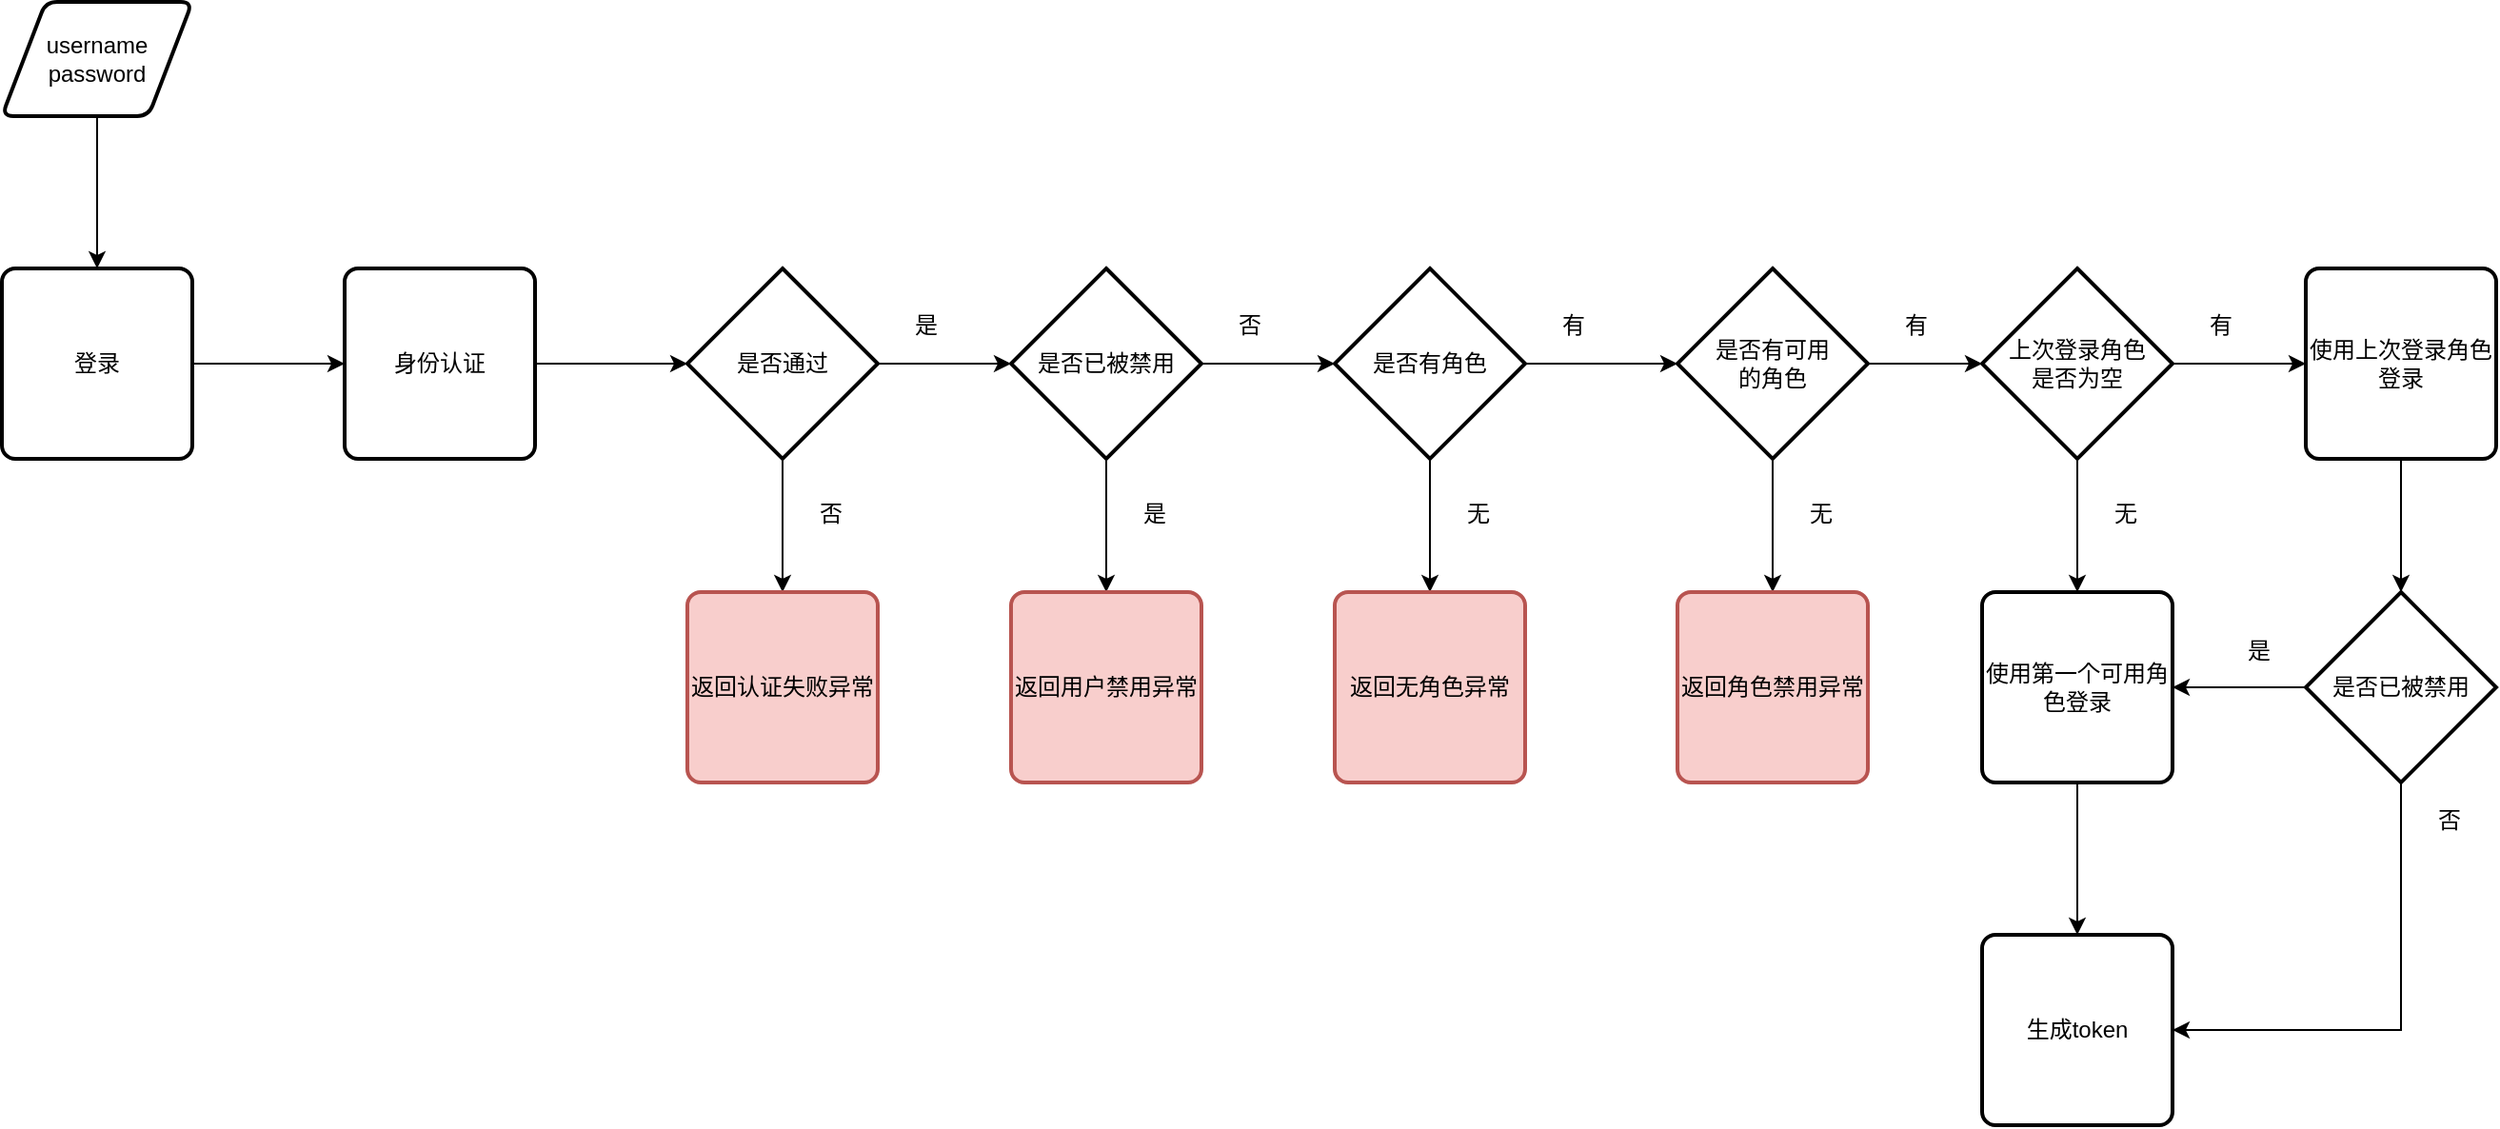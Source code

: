 <mxfile version="12.8.1" type="github">
  <diagram id="bKKuNhbVg70CuKS0t8Wp" name="第 1 页">
    <mxGraphModel dx="1700" dy="996" grid="1" gridSize="10" guides="1" tooltips="1" connect="1" arrows="1" fold="1" page="1" pageScale="1" pageWidth="1400" pageHeight="1400" math="0" shadow="0">
      <root>
        <mxCell id="0" />
        <mxCell id="1" parent="0" />
        <mxCell id="bSy5o8476wJf-g97gq2l-7" value="" style="edgeStyle=orthogonalEdgeStyle;rounded=0;orthogonalLoop=1;jettySize=auto;html=1;" edge="1" parent="1" source="bSy5o8476wJf-g97gq2l-1" target="bSy5o8476wJf-g97gq2l-6">
          <mxGeometry relative="1" as="geometry" />
        </mxCell>
        <mxCell id="bSy5o8476wJf-g97gq2l-1" value="登录" style="rounded=1;whiteSpace=wrap;html=1;absoluteArcSize=1;arcSize=14;strokeWidth=2;" vertex="1" parent="1">
          <mxGeometry x="70" y="230" width="100" height="100" as="geometry" />
        </mxCell>
        <mxCell id="bSy5o8476wJf-g97gq2l-9" style="edgeStyle=orthogonalEdgeStyle;rounded=0;orthogonalLoop=1;jettySize=auto;html=1;" edge="1" parent="1" source="bSy5o8476wJf-g97gq2l-6" target="bSy5o8476wJf-g97gq2l-8">
          <mxGeometry relative="1" as="geometry" />
        </mxCell>
        <mxCell id="bSy5o8476wJf-g97gq2l-6" value="身份认证" style="rounded=1;whiteSpace=wrap;html=1;absoluteArcSize=1;arcSize=14;strokeWidth=2;" vertex="1" parent="1">
          <mxGeometry x="250" y="230" width="100" height="100" as="geometry" />
        </mxCell>
        <mxCell id="bSy5o8476wJf-g97gq2l-5" style="edgeStyle=orthogonalEdgeStyle;rounded=0;orthogonalLoop=1;jettySize=auto;html=1;" edge="1" parent="1" source="bSy5o8476wJf-g97gq2l-2" target="bSy5o8476wJf-g97gq2l-1">
          <mxGeometry relative="1" as="geometry" />
        </mxCell>
        <mxCell id="bSy5o8476wJf-g97gq2l-2" value="username&lt;br&gt;password" style="shape=parallelogram;html=1;strokeWidth=2;perimeter=parallelogramPerimeter;whiteSpace=wrap;rounded=1;arcSize=12;size=0.23;" vertex="1" parent="1">
          <mxGeometry x="70" y="90" width="100" height="60" as="geometry" />
        </mxCell>
        <mxCell id="bSy5o8476wJf-g97gq2l-10" style="edgeStyle=orthogonalEdgeStyle;rounded=0;orthogonalLoop=1;jettySize=auto;html=1;entryX=0.5;entryY=0;entryDx=0;entryDy=0;" edge="1" parent="1" source="bSy5o8476wJf-g97gq2l-8" target="bSy5o8476wJf-g97gq2l-11">
          <mxGeometry relative="1" as="geometry">
            <mxPoint x="480" y="400" as="targetPoint" />
          </mxGeometry>
        </mxCell>
        <mxCell id="bSy5o8476wJf-g97gq2l-14" value="" style="edgeStyle=orthogonalEdgeStyle;rounded=0;orthogonalLoop=1;jettySize=auto;html=1;entryX=0;entryY=0.5;entryDx=0;entryDy=0;entryPerimeter=0;" edge="1" parent="1" source="bSy5o8476wJf-g97gq2l-8" target="bSy5o8476wJf-g97gq2l-17">
          <mxGeometry relative="1" as="geometry">
            <mxPoint x="610" y="280" as="targetPoint" />
          </mxGeometry>
        </mxCell>
        <mxCell id="bSy5o8476wJf-g97gq2l-8" value="是否通过" style="strokeWidth=2;html=1;shape=mxgraph.flowchart.decision;whiteSpace=wrap;" vertex="1" parent="1">
          <mxGeometry x="430" y="230" width="100" height="100" as="geometry" />
        </mxCell>
        <mxCell id="bSy5o8476wJf-g97gq2l-11" value="返回认证失败异常" style="rounded=1;whiteSpace=wrap;html=1;absoluteArcSize=1;arcSize=14;strokeWidth=2;fillColor=#f8cecc;strokeColor=#b85450;" vertex="1" parent="1">
          <mxGeometry x="430" y="400" width="100" height="100" as="geometry" />
        </mxCell>
        <mxCell id="bSy5o8476wJf-g97gq2l-12" value="否" style="text;html=1;align=center;verticalAlign=middle;resizable=0;points=[];autosize=1;" vertex="1" parent="1">
          <mxGeometry x="490" y="349" width="30" height="20" as="geometry" />
        </mxCell>
        <mxCell id="bSy5o8476wJf-g97gq2l-16" value="是" style="text;html=1;align=center;verticalAlign=middle;resizable=0;points=[];autosize=1;" vertex="1" parent="1">
          <mxGeometry x="540" y="250" width="30" height="20" as="geometry" />
        </mxCell>
        <mxCell id="bSy5o8476wJf-g97gq2l-19" style="edgeStyle=orthogonalEdgeStyle;rounded=0;orthogonalLoop=1;jettySize=auto;html=1;entryX=0.5;entryY=0;entryDx=0;entryDy=0;" edge="1" parent="1" source="bSy5o8476wJf-g97gq2l-17" target="bSy5o8476wJf-g97gq2l-18">
          <mxGeometry relative="1" as="geometry" />
        </mxCell>
        <mxCell id="bSy5o8476wJf-g97gq2l-22" value="" style="edgeStyle=orthogonalEdgeStyle;rounded=0;orthogonalLoop=1;jettySize=auto;html=1;" edge="1" parent="1" source="bSy5o8476wJf-g97gq2l-17" target="bSy5o8476wJf-g97gq2l-21">
          <mxGeometry relative="1" as="geometry" />
        </mxCell>
        <mxCell id="bSy5o8476wJf-g97gq2l-17" value="是否已被禁用" style="strokeWidth=2;html=1;shape=mxgraph.flowchart.decision;whiteSpace=wrap;" vertex="1" parent="1">
          <mxGeometry x="600" y="230" width="100" height="100" as="geometry" />
        </mxCell>
        <mxCell id="bSy5o8476wJf-g97gq2l-25" style="edgeStyle=orthogonalEdgeStyle;rounded=0;orthogonalLoop=1;jettySize=auto;html=1;entryX=0.5;entryY=0;entryDx=0;entryDy=0;" edge="1" parent="1" source="bSy5o8476wJf-g97gq2l-21" target="bSy5o8476wJf-g97gq2l-24">
          <mxGeometry relative="1" as="geometry" />
        </mxCell>
        <mxCell id="bSy5o8476wJf-g97gq2l-28" value="" style="edgeStyle=orthogonalEdgeStyle;rounded=0;orthogonalLoop=1;jettySize=auto;html=1;" edge="1" parent="1" source="bSy5o8476wJf-g97gq2l-21" target="bSy5o8476wJf-g97gq2l-27">
          <mxGeometry relative="1" as="geometry" />
        </mxCell>
        <mxCell id="bSy5o8476wJf-g97gq2l-21" value="是否有角色" style="strokeWidth=2;html=1;shape=mxgraph.flowchart.decision;whiteSpace=wrap;" vertex="1" parent="1">
          <mxGeometry x="770" y="230" width="100" height="100" as="geometry" />
        </mxCell>
        <mxCell id="bSy5o8476wJf-g97gq2l-30" style="edgeStyle=orthogonalEdgeStyle;rounded=0;orthogonalLoop=1;jettySize=auto;html=1;entryX=0.5;entryY=0;entryDx=0;entryDy=0;" edge="1" parent="1" source="bSy5o8476wJf-g97gq2l-27" target="bSy5o8476wJf-g97gq2l-29">
          <mxGeometry relative="1" as="geometry" />
        </mxCell>
        <mxCell id="bSy5o8476wJf-g97gq2l-33" value="" style="edgeStyle=orthogonalEdgeStyle;rounded=0;orthogonalLoop=1;jettySize=auto;html=1;" edge="1" parent="1" source="bSy5o8476wJf-g97gq2l-27" target="bSy5o8476wJf-g97gq2l-32">
          <mxGeometry relative="1" as="geometry" />
        </mxCell>
        <mxCell id="bSy5o8476wJf-g97gq2l-27" value="是否有可用&lt;br&gt;的角色" style="strokeWidth=2;html=1;shape=mxgraph.flowchart.decision;whiteSpace=wrap;" vertex="1" parent="1">
          <mxGeometry x="950" y="230" width="100" height="100" as="geometry" />
        </mxCell>
        <mxCell id="bSy5o8476wJf-g97gq2l-37" style="edgeStyle=orthogonalEdgeStyle;rounded=0;orthogonalLoop=1;jettySize=auto;html=1;entryX=0.5;entryY=0;entryDx=0;entryDy=0;" edge="1" parent="1" source="bSy5o8476wJf-g97gq2l-32" target="bSy5o8476wJf-g97gq2l-36">
          <mxGeometry relative="1" as="geometry" />
        </mxCell>
        <mxCell id="bSy5o8476wJf-g97gq2l-40" style="edgeStyle=orthogonalEdgeStyle;rounded=0;orthogonalLoop=1;jettySize=auto;html=1;" edge="1" parent="1" source="bSy5o8476wJf-g97gq2l-32" target="bSy5o8476wJf-g97gq2l-39">
          <mxGeometry relative="1" as="geometry" />
        </mxCell>
        <mxCell id="bSy5o8476wJf-g97gq2l-32" value="上次登录角色&lt;br&gt;是否为空" style="strokeWidth=2;html=1;shape=mxgraph.flowchart.decision;whiteSpace=wrap;" vertex="1" parent="1">
          <mxGeometry x="1110" y="230" width="100" height="100" as="geometry" />
        </mxCell>
        <mxCell id="bSy5o8476wJf-g97gq2l-18" value="返回用户禁用异常" style="rounded=1;whiteSpace=wrap;html=1;absoluteArcSize=1;arcSize=14;strokeWidth=2;fillColor=#f8cecc;strokeColor=#b85450;" vertex="1" parent="1">
          <mxGeometry x="600" y="400" width="100" height="100" as="geometry" />
        </mxCell>
        <mxCell id="bSy5o8476wJf-g97gq2l-20" value="是" style="text;html=1;align=center;verticalAlign=middle;resizable=0;points=[];autosize=1;" vertex="1" parent="1">
          <mxGeometry x="660" y="349" width="30" height="20" as="geometry" />
        </mxCell>
        <mxCell id="bSy5o8476wJf-g97gq2l-23" value="否" style="text;html=1;align=center;verticalAlign=middle;resizable=0;points=[];autosize=1;" vertex="1" parent="1">
          <mxGeometry x="710" y="250" width="30" height="20" as="geometry" />
        </mxCell>
        <mxCell id="bSy5o8476wJf-g97gq2l-24" value="返回无角色异常" style="rounded=1;whiteSpace=wrap;html=1;absoluteArcSize=1;arcSize=14;strokeWidth=2;fillColor=#f8cecc;strokeColor=#b85450;" vertex="1" parent="1">
          <mxGeometry x="770" y="400" width="100" height="100" as="geometry" />
        </mxCell>
        <mxCell id="bSy5o8476wJf-g97gq2l-26" value="无" style="text;html=1;align=center;verticalAlign=middle;resizable=0;points=[];autosize=1;" vertex="1" parent="1">
          <mxGeometry x="830" y="349" width="30" height="20" as="geometry" />
        </mxCell>
        <mxCell id="bSy5o8476wJf-g97gq2l-29" value="返回角色禁用异常" style="rounded=1;whiteSpace=wrap;html=1;absoluteArcSize=1;arcSize=14;strokeWidth=2;fillColor=#f8cecc;strokeColor=#b85450;" vertex="1" parent="1">
          <mxGeometry x="950" y="400" width="100" height="100" as="geometry" />
        </mxCell>
        <mxCell id="bSy5o8476wJf-g97gq2l-31" value="无" style="text;html=1;align=center;verticalAlign=middle;resizable=0;points=[];autosize=1;" vertex="1" parent="1">
          <mxGeometry x="1010" y="349" width="30" height="20" as="geometry" />
        </mxCell>
        <mxCell id="bSy5o8476wJf-g97gq2l-34" value="有" style="text;html=1;align=center;verticalAlign=middle;resizable=0;points=[];autosize=1;" vertex="1" parent="1">
          <mxGeometry x="880" y="250" width="30" height="20" as="geometry" />
        </mxCell>
        <mxCell id="bSy5o8476wJf-g97gq2l-35" value="有" style="text;html=1;align=center;verticalAlign=middle;resizable=0;points=[];autosize=1;" vertex="1" parent="1">
          <mxGeometry x="1060" y="250" width="30" height="20" as="geometry" />
        </mxCell>
        <mxCell id="bSy5o8476wJf-g97gq2l-47" value="" style="edgeStyle=orthogonalEdgeStyle;rounded=0;orthogonalLoop=1;jettySize=auto;html=1;" edge="1" parent="1" source="bSy5o8476wJf-g97gq2l-36" target="bSy5o8476wJf-g97gq2l-46">
          <mxGeometry relative="1" as="geometry" />
        </mxCell>
        <mxCell id="bSy5o8476wJf-g97gq2l-36" value="使用第一个可用角色登录" style="rounded=1;whiteSpace=wrap;html=1;absoluteArcSize=1;arcSize=14;strokeWidth=2;" vertex="1" parent="1">
          <mxGeometry x="1110" y="400" width="100" height="100" as="geometry" />
        </mxCell>
        <mxCell id="bSy5o8476wJf-g97gq2l-46" value="生成token" style="rounded=1;whiteSpace=wrap;html=1;absoluteArcSize=1;arcSize=14;strokeWidth=2;" vertex="1" parent="1">
          <mxGeometry x="1110" y="580" width="100" height="100" as="geometry" />
        </mxCell>
        <mxCell id="bSy5o8476wJf-g97gq2l-38" value="无" style="text;html=1;align=center;verticalAlign=middle;resizable=0;points=[];autosize=1;" vertex="1" parent="1">
          <mxGeometry x="1170" y="349" width="30" height="20" as="geometry" />
        </mxCell>
        <mxCell id="bSy5o8476wJf-g97gq2l-43" style="edgeStyle=orthogonalEdgeStyle;rounded=0;orthogonalLoop=1;jettySize=auto;html=1;entryX=0.5;entryY=0;entryDx=0;entryDy=0;entryPerimeter=0;" edge="1" parent="1" source="bSy5o8476wJf-g97gq2l-39" target="bSy5o8476wJf-g97gq2l-42">
          <mxGeometry relative="1" as="geometry" />
        </mxCell>
        <mxCell id="bSy5o8476wJf-g97gq2l-39" value="使用上次登录角色登录" style="rounded=1;whiteSpace=wrap;html=1;absoluteArcSize=1;arcSize=14;strokeWidth=2;" vertex="1" parent="1">
          <mxGeometry x="1280" y="230" width="100" height="100" as="geometry" />
        </mxCell>
        <mxCell id="bSy5o8476wJf-g97gq2l-41" value="有" style="text;html=1;align=center;verticalAlign=middle;resizable=0;points=[];autosize=1;" vertex="1" parent="1">
          <mxGeometry x="1220" y="250" width="30" height="20" as="geometry" />
        </mxCell>
        <mxCell id="bSy5o8476wJf-g97gq2l-44" style="edgeStyle=orthogonalEdgeStyle;rounded=0;orthogonalLoop=1;jettySize=auto;html=1;" edge="1" parent="1" source="bSy5o8476wJf-g97gq2l-42" target="bSy5o8476wJf-g97gq2l-36">
          <mxGeometry relative="1" as="geometry" />
        </mxCell>
        <mxCell id="bSy5o8476wJf-g97gq2l-48" style="edgeStyle=orthogonalEdgeStyle;rounded=0;orthogonalLoop=1;jettySize=auto;html=1;entryX=1;entryY=0.5;entryDx=0;entryDy=0;" edge="1" parent="1" source="bSy5o8476wJf-g97gq2l-42" target="bSy5o8476wJf-g97gq2l-46">
          <mxGeometry relative="1" as="geometry">
            <Array as="points">
              <mxPoint x="1330" y="630" />
            </Array>
          </mxGeometry>
        </mxCell>
        <mxCell id="bSy5o8476wJf-g97gq2l-42" value="是否已被禁用" style="strokeWidth=2;html=1;shape=mxgraph.flowchart.decision;whiteSpace=wrap;" vertex="1" parent="1">
          <mxGeometry x="1280" y="400" width="100" height="100" as="geometry" />
        </mxCell>
        <mxCell id="bSy5o8476wJf-g97gq2l-45" value="是" style="text;html=1;align=center;verticalAlign=middle;resizable=0;points=[];autosize=1;" vertex="1" parent="1">
          <mxGeometry x="1240" y="421" width="30" height="20" as="geometry" />
        </mxCell>
        <mxCell id="bSy5o8476wJf-g97gq2l-49" value="否" style="text;html=1;align=center;verticalAlign=middle;resizable=0;points=[];autosize=1;" vertex="1" parent="1">
          <mxGeometry x="1340" y="510" width="30" height="20" as="geometry" />
        </mxCell>
      </root>
    </mxGraphModel>
  </diagram>
</mxfile>
